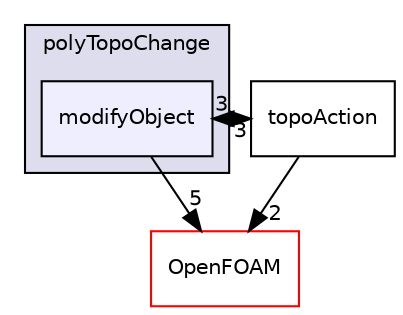 digraph "src/dynamicMesh/polyTopoChange/polyTopoChange/modifyObject" {
  bgcolor=transparent;
  compound=true
  node [ fontsize="10", fontname="Helvetica"];
  edge [ labelfontsize="10", labelfontname="Helvetica"];
  subgraph clusterdir_312178702b93695831f6550a8adac170 {
    graph [ bgcolor="#ddddee", pencolor="black", label="polyTopoChange" fontname="Helvetica", fontsize="10", URL="dir_312178702b93695831f6550a8adac170.html"]
  dir_cb27fedece1be2b4c875a7d735a8664e [shape=box, label="modifyObject", style="filled", fillcolor="#eeeeff", pencolor="black", URL="dir_cb27fedece1be2b4c875a7d735a8664e.html"];
  }
  dir_c5473ff19b20e6ec4dfe5c310b3778a8 [shape=box label="OpenFOAM" color="red" URL="dir_c5473ff19b20e6ec4dfe5c310b3778a8.html"];
  dir_29390a93201d75a4a0dc1eba109fb924 [shape=box label="topoAction" URL="dir_29390a93201d75a4a0dc1eba109fb924.html"];
  dir_cb27fedece1be2b4c875a7d735a8664e->dir_c5473ff19b20e6ec4dfe5c310b3778a8 [headlabel="5", labeldistance=1.5 headhref="dir_000826_001927.html"];
  dir_cb27fedece1be2b4c875a7d735a8664e->dir_29390a93201d75a4a0dc1eba109fb924 [headlabel="3", labeldistance=1.5 headhref="dir_000826_000830.html"];
  dir_29390a93201d75a4a0dc1eba109fb924->dir_cb27fedece1be2b4c875a7d735a8664e [headlabel="3", labeldistance=1.5 headhref="dir_000830_000826.html"];
  dir_29390a93201d75a4a0dc1eba109fb924->dir_c5473ff19b20e6ec4dfe5c310b3778a8 [headlabel="2", labeldistance=1.5 headhref="dir_000830_001927.html"];
}
